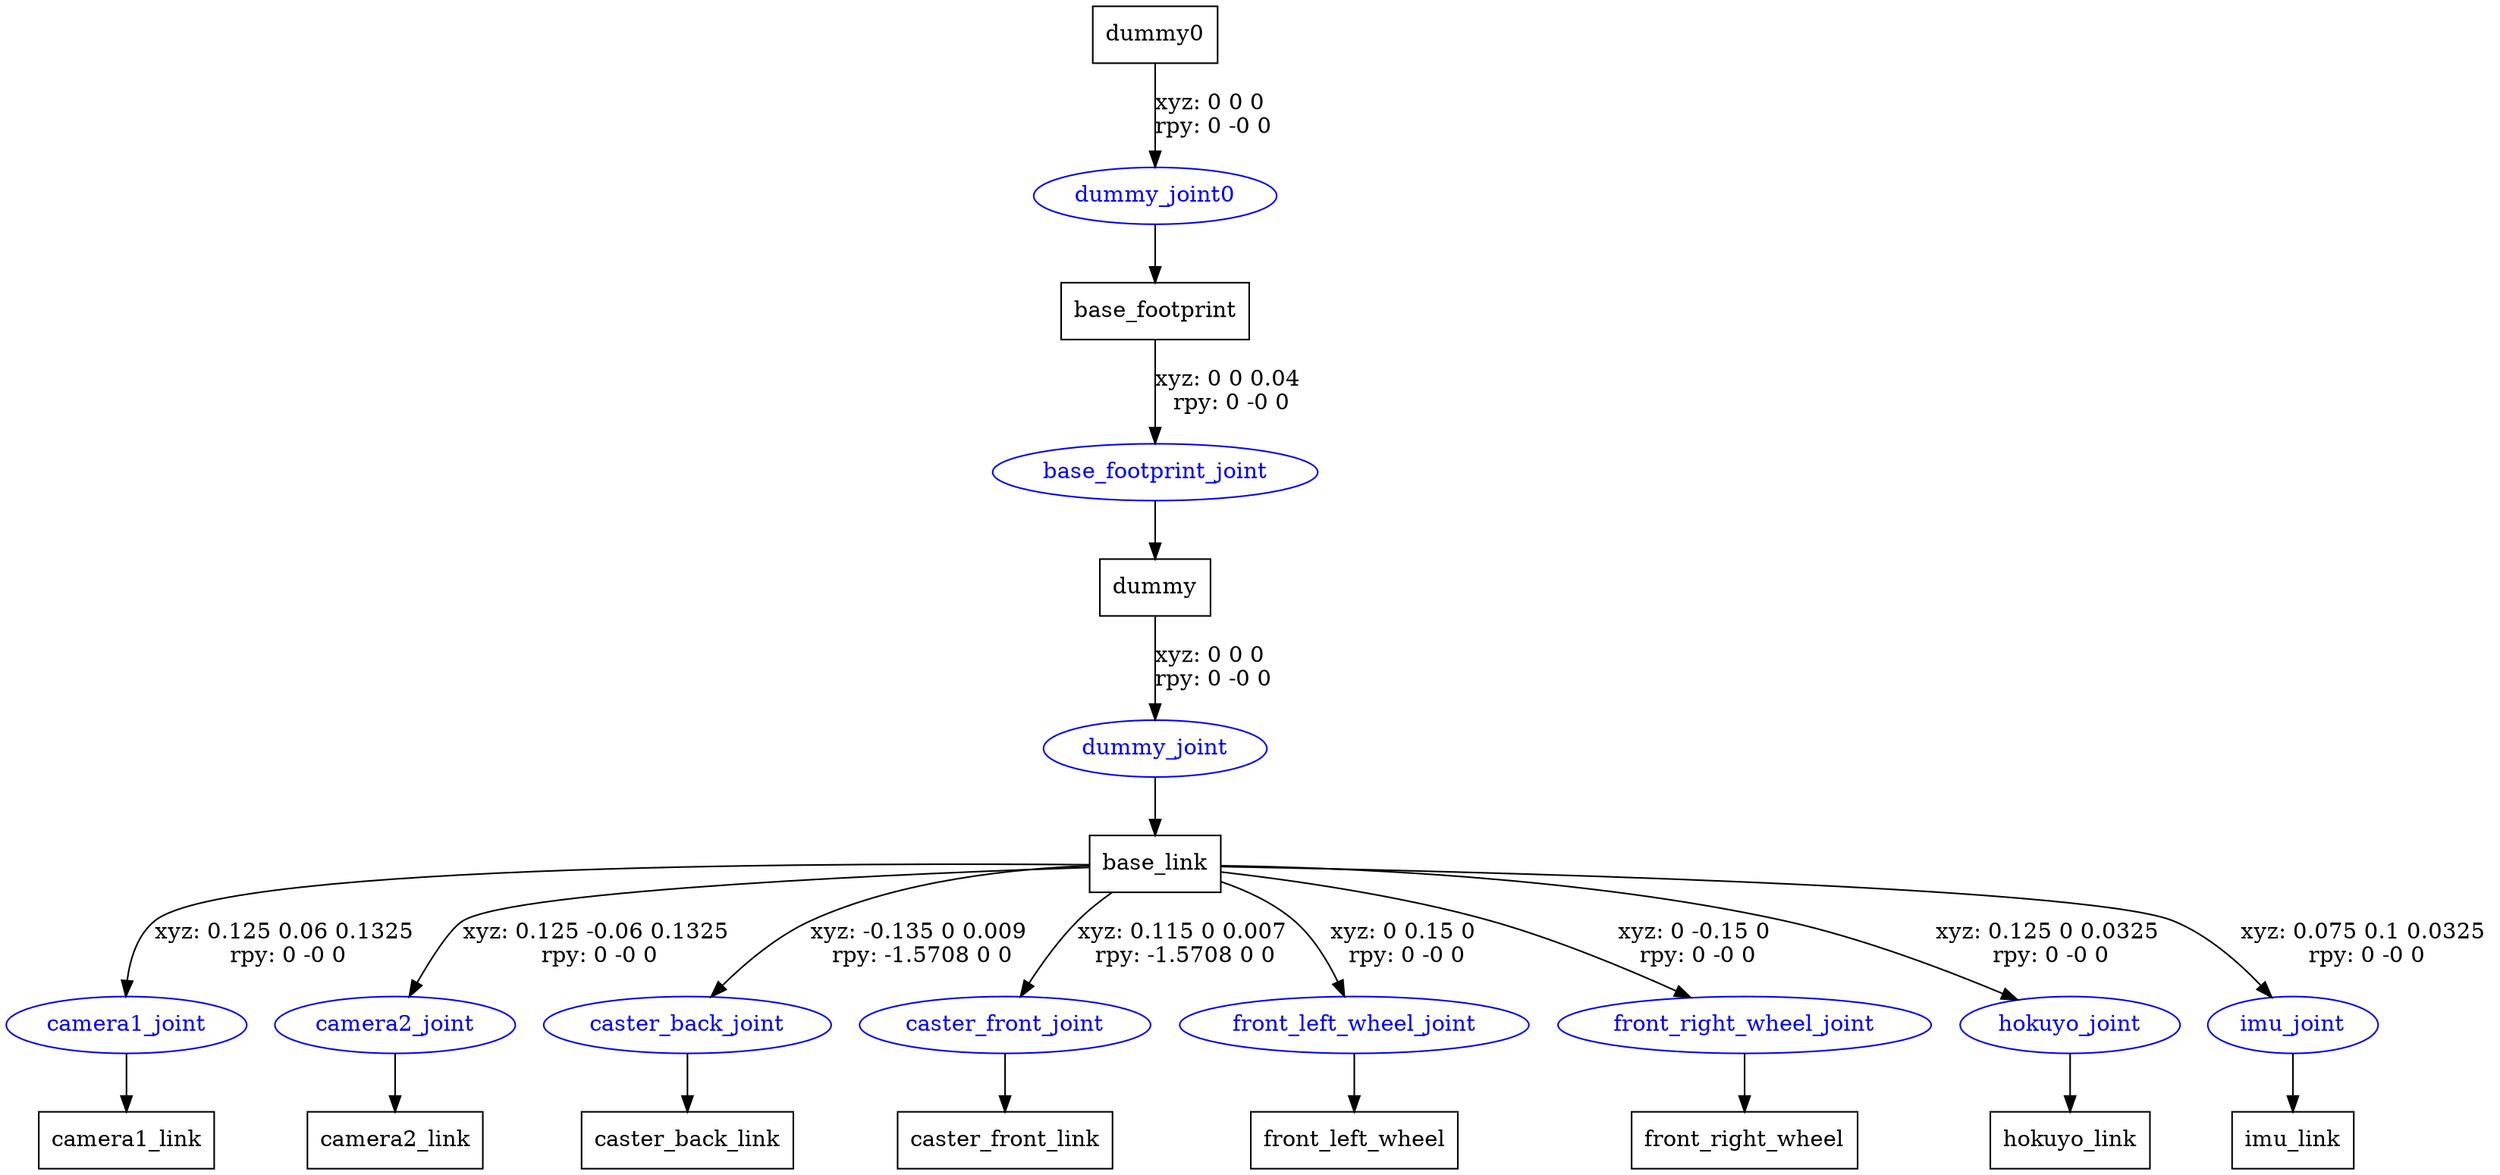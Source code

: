 digraph G {
node [shape=box];
"dummy0" [label="dummy0"];
"base_footprint" [label="base_footprint"];
"dummy" [label="dummy"];
"base_link" [label="base_link"];
"camera1_link" [label="camera1_link"];
"camera2_link" [label="camera2_link"];
"caster_back_link" [label="caster_back_link"];
"caster_front_link" [label="caster_front_link"];
"front_left_wheel" [label="front_left_wheel"];
"front_right_wheel" [label="front_right_wheel"];
"hokuyo_link" [label="hokuyo_link"];
"imu_link" [label="imu_link"];
node [shape=ellipse, color=blue, fontcolor=blue];
"dummy0" -> "dummy_joint0" [label="xyz: 0 0 0 \nrpy: 0 -0 0"]
"dummy_joint0" -> "base_footprint"
"base_footprint" -> "base_footprint_joint" [label="xyz: 0 0 0.04 \nrpy: 0 -0 0"]
"base_footprint_joint" -> "dummy"
"dummy" -> "dummy_joint" [label="xyz: 0 0 0 \nrpy: 0 -0 0"]
"dummy_joint" -> "base_link"
"base_link" -> "camera1_joint" [label="xyz: 0.125 0.06 0.1325 \nrpy: 0 -0 0"]
"camera1_joint" -> "camera1_link"
"base_link" -> "camera2_joint" [label="xyz: 0.125 -0.06 0.1325 \nrpy: 0 -0 0"]
"camera2_joint" -> "camera2_link"
"base_link" -> "caster_back_joint" [label="xyz: -0.135 0 0.009 \nrpy: -1.5708 0 0"]
"caster_back_joint" -> "caster_back_link"
"base_link" -> "caster_front_joint" [label="xyz: 0.115 0 0.007 \nrpy: -1.5708 0 0"]
"caster_front_joint" -> "caster_front_link"
"base_link" -> "front_left_wheel_joint" [label="xyz: 0 0.15 0 \nrpy: 0 -0 0"]
"front_left_wheel_joint" -> "front_left_wheel"
"base_link" -> "front_right_wheel_joint" [label="xyz: 0 -0.15 0 \nrpy: 0 -0 0"]
"front_right_wheel_joint" -> "front_right_wheel"
"base_link" -> "hokuyo_joint" [label="xyz: 0.125 0 0.0325 \nrpy: 0 -0 0"]
"hokuyo_joint" -> "hokuyo_link"
"base_link" -> "imu_joint" [label="xyz: 0.075 0.1 0.0325 \nrpy: 0 -0 0"]
"imu_joint" -> "imu_link"
}
